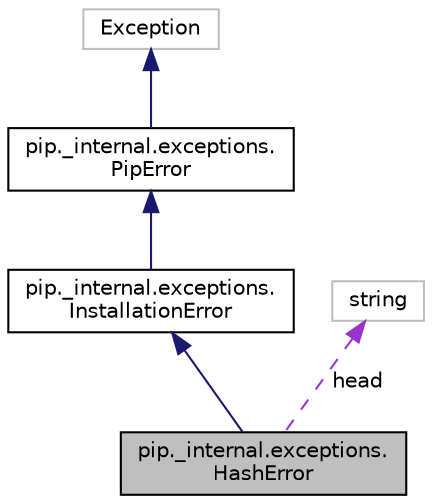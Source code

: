 digraph "pip._internal.exceptions.HashError"
{
  edge [fontname="Helvetica",fontsize="10",labelfontname="Helvetica",labelfontsize="10"];
  node [fontname="Helvetica",fontsize="10",shape=record];
  Node9 [label="pip._internal.exceptions.\lHashError",height=0.2,width=0.4,color="black", fillcolor="grey75", style="filled", fontcolor="black"];
  Node10 -> Node9 [dir="back",color="midnightblue",fontsize="10",style="solid",fontname="Helvetica"];
  Node10 [label="pip._internal.exceptions.\lInstallationError",height=0.2,width=0.4,color="black", fillcolor="white", style="filled",URL="$classpip_1_1__internal_1_1exceptions_1_1_installation_error.html"];
  Node11 -> Node10 [dir="back",color="midnightblue",fontsize="10",style="solid",fontname="Helvetica"];
  Node11 [label="pip._internal.exceptions.\lPipError",height=0.2,width=0.4,color="black", fillcolor="white", style="filled",URL="$classpip_1_1__internal_1_1exceptions_1_1_pip_error.html"];
  Node12 -> Node11 [dir="back",color="midnightblue",fontsize="10",style="solid",fontname="Helvetica"];
  Node12 [label="Exception",height=0.2,width=0.4,color="grey75", fillcolor="white", style="filled"];
  Node13 -> Node9 [dir="back",color="darkorchid3",fontsize="10",style="dashed",label=" head" ,fontname="Helvetica"];
  Node13 [label="string",height=0.2,width=0.4,color="grey75", fillcolor="white", style="filled"];
}
